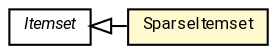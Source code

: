 #!/usr/local/bin/dot
#
# Class diagram 
# Generated by UMLGraph version R5_7_2-60-g0e99a6 (http://www.spinellis.gr/umlgraph/)
#

digraph G {
	graph [fontnames="svg"]
	edge [fontname="Roboto",fontsize=7,labelfontname="Roboto",labelfontsize=7,color="black"];
	node [fontname="Roboto",fontcolor="black",fontsize=8,shape=plaintext,margin=0,width=0,height=0];
	nodesep=0.15;
	ranksep=0.25;
	rankdir=LR;
	// de.lmu.ifi.dbs.elki.algorithm.itemsetmining.Itemset
	c9776211 [label=<<table title="de.lmu.ifi.dbs.elki.algorithm.itemsetmining.Itemset" border="0" cellborder="1" cellspacing="0" cellpadding="2" href="Itemset.html" target="_parent">
		<tr><td><table border="0" cellspacing="0" cellpadding="1">
		<tr><td align="center" balign="center"> <font face="Roboto"><i>Itemset</i></font> </td></tr>
		</table></td></tr>
		</table>>, URL="Itemset.html"];
	// de.lmu.ifi.dbs.elki.algorithm.itemsetmining.SparseItemset
	c9776214 [label=<<table title="de.lmu.ifi.dbs.elki.algorithm.itemsetmining.SparseItemset" border="0" cellborder="1" cellspacing="0" cellpadding="2" bgcolor="lemonChiffon" href="SparseItemset.html" target="_parent">
		<tr><td><table border="0" cellspacing="0" cellpadding="1">
		<tr><td align="center" balign="center"> <font face="Roboto">SparseItemset</font> </td></tr>
		</table></td></tr>
		</table>>, URL="SparseItemset.html"];
	// de.lmu.ifi.dbs.elki.algorithm.itemsetmining.SparseItemset extends de.lmu.ifi.dbs.elki.algorithm.itemsetmining.Itemset
	c9776211 -> c9776214 [arrowtail=empty,dir=back,weight=10];
}

